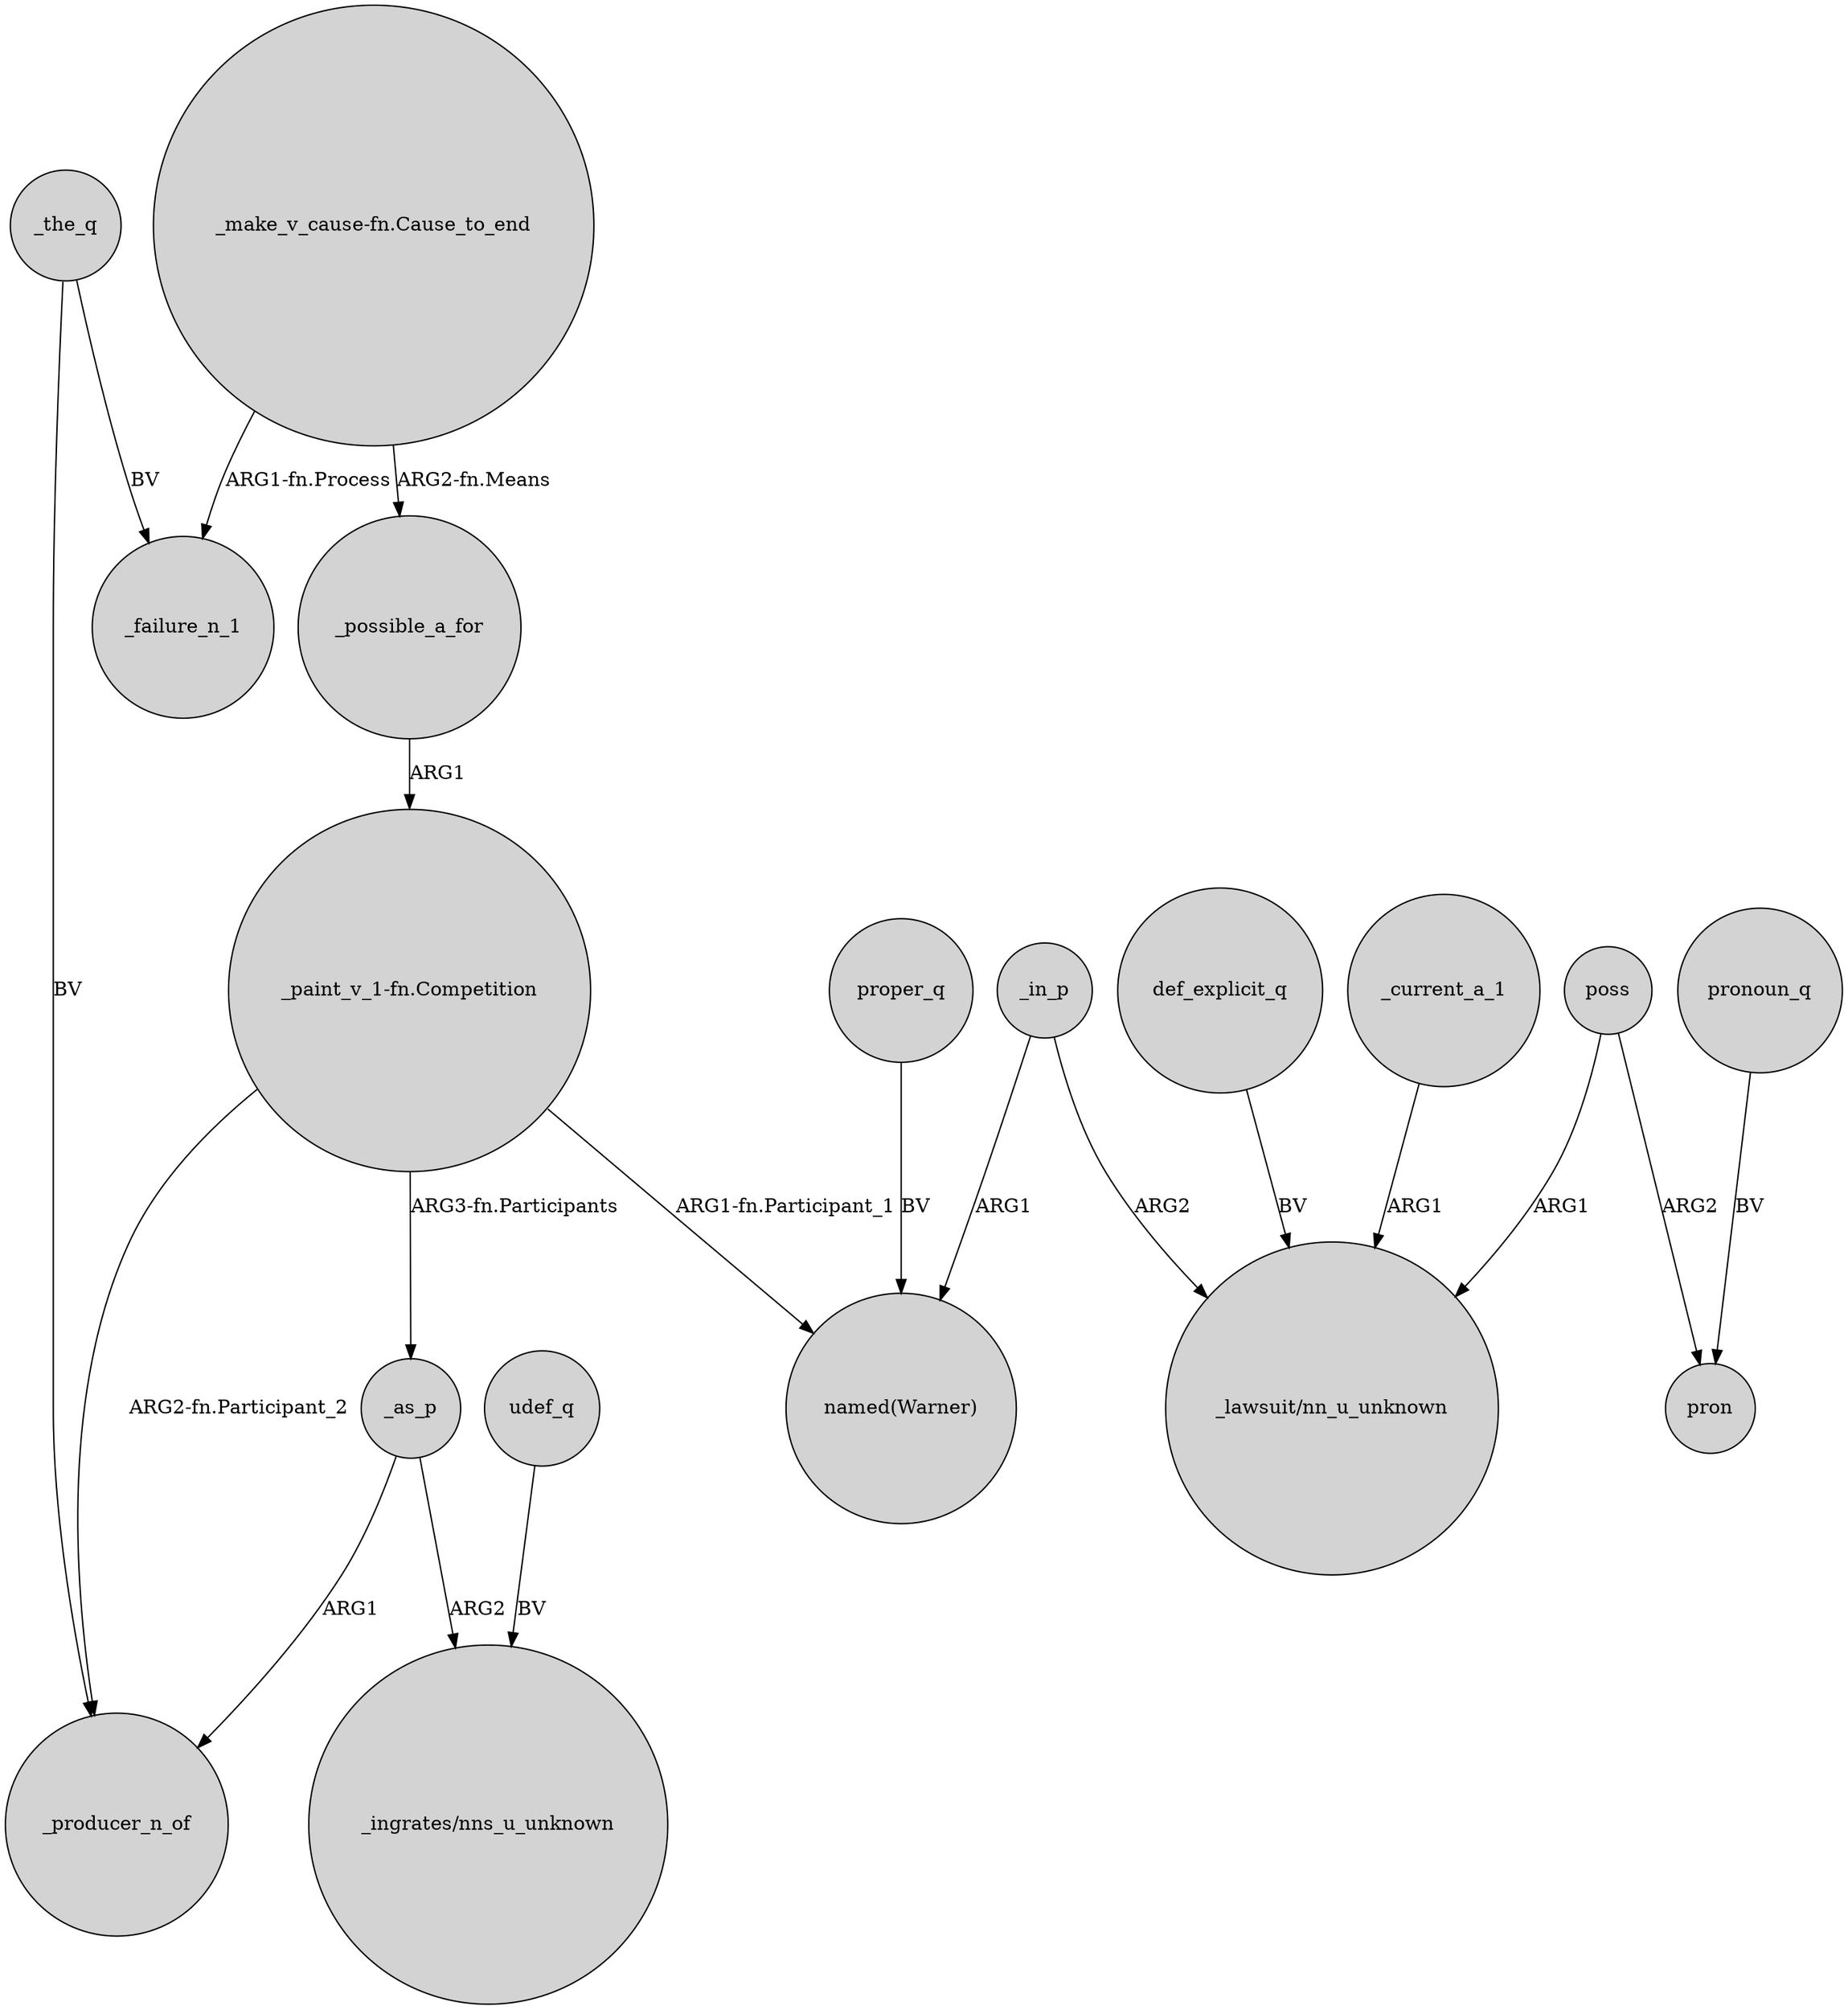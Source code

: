 digraph {
	node [shape=circle style=filled]
	_the_q -> _failure_n_1 [label=BV]
	"_make_v_cause-fn.Cause_to_end" -> _failure_n_1 [label="ARG1-fn.Process"]
	def_explicit_q -> "_lawsuit/nn_u_unknown" [label=BV]
	_in_p -> "_lawsuit/nn_u_unknown" [label=ARG2]
	"_paint_v_1-fn.Competition" -> _producer_n_of [label="ARG2-fn.Participant_2"]
	_as_p -> _producer_n_of [label=ARG1]
	_current_a_1 -> "_lawsuit/nn_u_unknown" [label=ARG1]
	"_make_v_cause-fn.Cause_to_end" -> _possible_a_for [label="ARG2-fn.Means"]
	"_paint_v_1-fn.Competition" -> "named(Warner)" [label="ARG1-fn.Participant_1"]
	_in_p -> "named(Warner)" [label=ARG1]
	pronoun_q -> pron [label=BV]
	poss -> pron [label=ARG2]
	_the_q -> _producer_n_of [label=BV]
	"_paint_v_1-fn.Competition" -> _as_p [label="ARG3-fn.Participants"]
	poss -> "_lawsuit/nn_u_unknown" [label=ARG1]
	_as_p -> "_ingrates/nns_u_unknown" [label=ARG2]
	proper_q -> "named(Warner)" [label=BV]
	udef_q -> "_ingrates/nns_u_unknown" [label=BV]
	_possible_a_for -> "_paint_v_1-fn.Competition" [label=ARG1]
}
